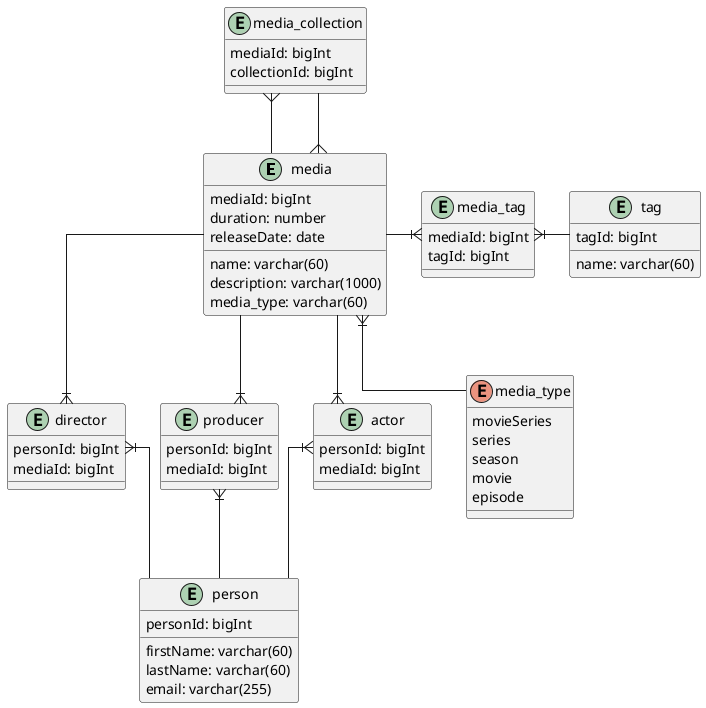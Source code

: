 @startuml

top to bottom direction
skinparam linetype ortho

entity media {
    name: varchar(60)
    description: varchar(1000)
    mediaId: bigInt
    duration: number
    media_type: varchar(60)
    releaseDate: date
}

entity media_collection {
    mediaId: bigInt
    collectionId: bigInt
}

enum media_type {
    movieSeries
    series
    season
    movie
    episode
}

entity tag {
    name: varchar(60)
    tagId: bigInt
}

entity media_tag {
    mediaId: bigInt
    tagId: bigInt
}

entity director {
    personId: bigInt
    mediaId: bigInt
}

entity actor {
    personId: bigInt
    mediaId: bigInt
}

entity producer {
    personId: bigInt
    mediaId: bigInt
}

entity person {
    firstName: varchar(60)
    lastName: varchar(60)
    email: varchar(255)
    personId: bigInt
}
person -up-|{ actor
media -down-|{ actor
person -up-|{ producer
media -down-|{ producer
person -up-|{ director
media -down-|{ director

tag -left-|{ media_tag
media -right-|{ media_tag

media_type -up-|{ media
media -up-{ media_collection
media }-down- media_collection

@enduml